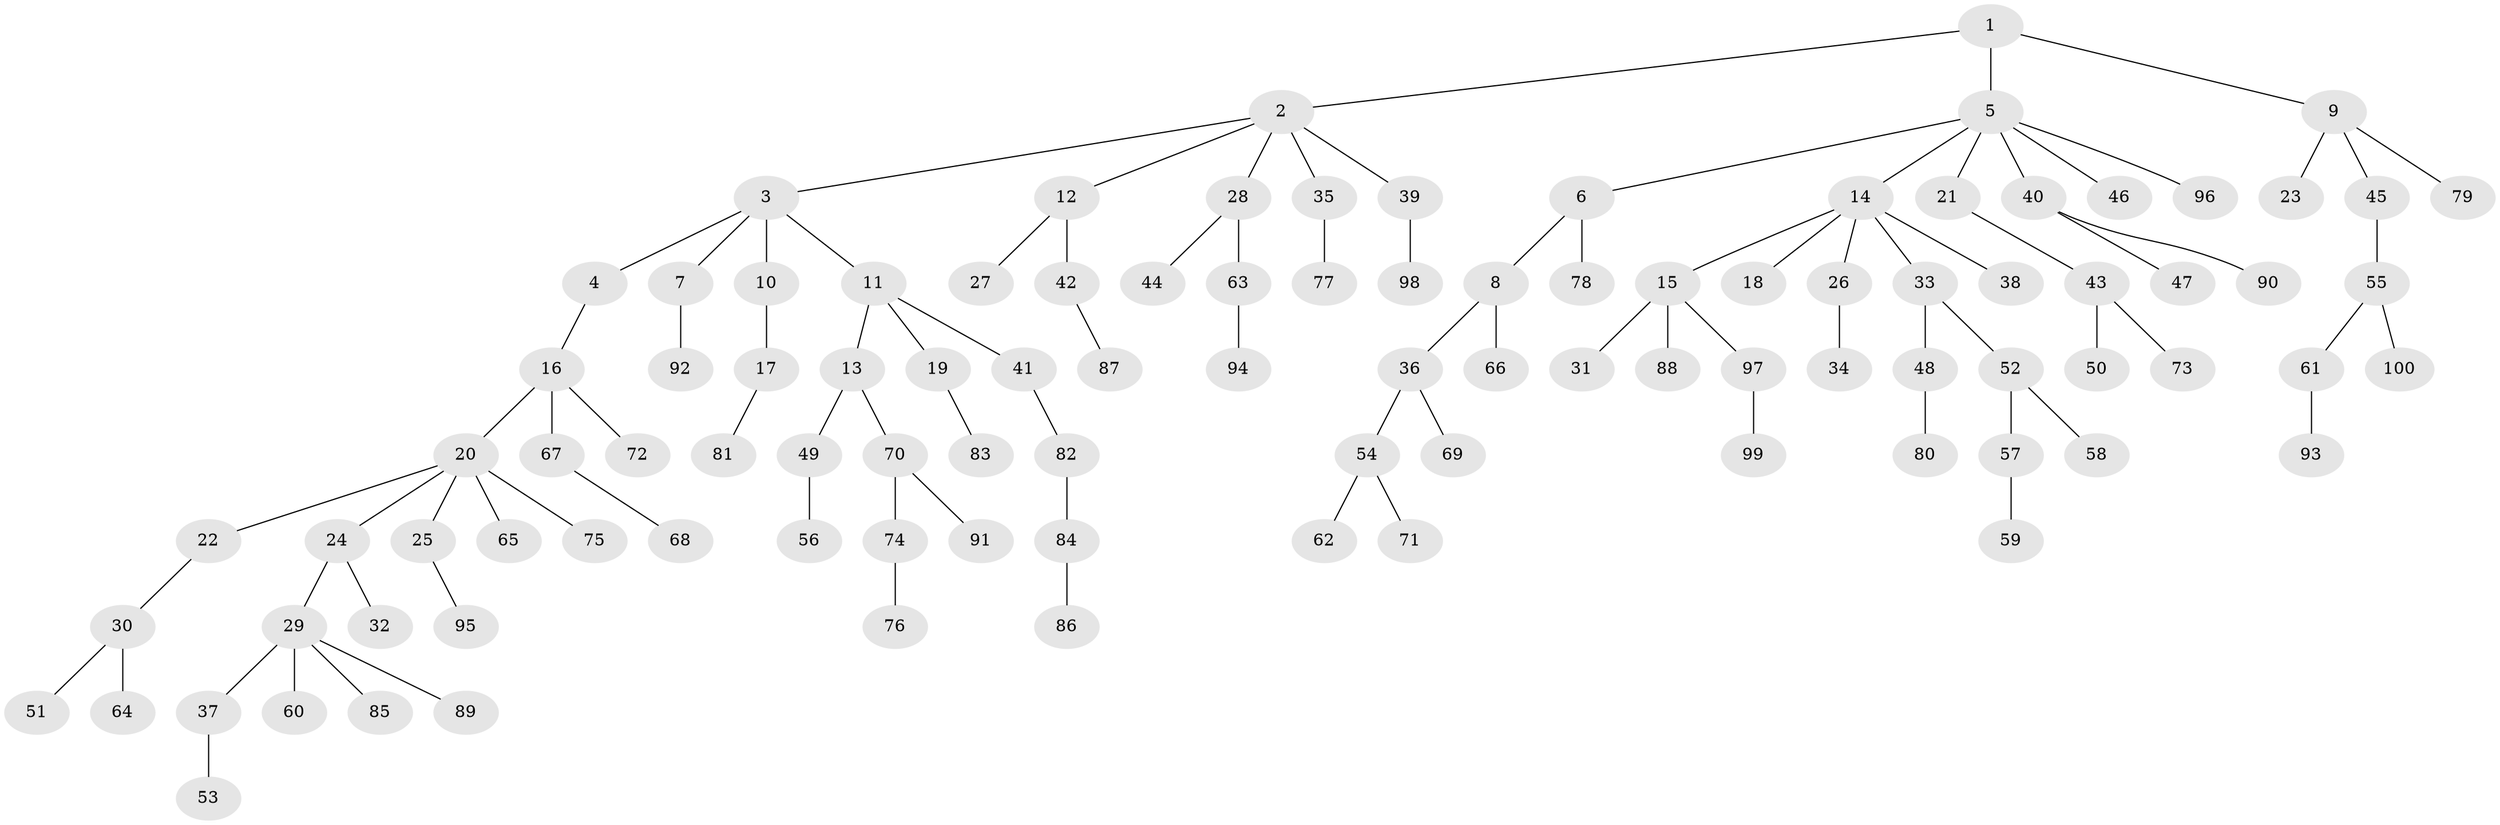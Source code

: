 // Generated by graph-tools (version 1.1) at 2025/38/02/21/25 10:38:55]
// undirected, 100 vertices, 99 edges
graph export_dot {
graph [start="1"]
  node [color=gray90,style=filled];
  1;
  2;
  3;
  4;
  5;
  6;
  7;
  8;
  9;
  10;
  11;
  12;
  13;
  14;
  15;
  16;
  17;
  18;
  19;
  20;
  21;
  22;
  23;
  24;
  25;
  26;
  27;
  28;
  29;
  30;
  31;
  32;
  33;
  34;
  35;
  36;
  37;
  38;
  39;
  40;
  41;
  42;
  43;
  44;
  45;
  46;
  47;
  48;
  49;
  50;
  51;
  52;
  53;
  54;
  55;
  56;
  57;
  58;
  59;
  60;
  61;
  62;
  63;
  64;
  65;
  66;
  67;
  68;
  69;
  70;
  71;
  72;
  73;
  74;
  75;
  76;
  77;
  78;
  79;
  80;
  81;
  82;
  83;
  84;
  85;
  86;
  87;
  88;
  89;
  90;
  91;
  92;
  93;
  94;
  95;
  96;
  97;
  98;
  99;
  100;
  1 -- 2;
  1 -- 5;
  1 -- 9;
  2 -- 3;
  2 -- 12;
  2 -- 28;
  2 -- 35;
  2 -- 39;
  3 -- 4;
  3 -- 7;
  3 -- 10;
  3 -- 11;
  4 -- 16;
  5 -- 6;
  5 -- 14;
  5 -- 21;
  5 -- 40;
  5 -- 46;
  5 -- 96;
  6 -- 8;
  6 -- 78;
  7 -- 92;
  8 -- 36;
  8 -- 66;
  9 -- 23;
  9 -- 45;
  9 -- 79;
  10 -- 17;
  11 -- 13;
  11 -- 19;
  11 -- 41;
  12 -- 27;
  12 -- 42;
  13 -- 49;
  13 -- 70;
  14 -- 15;
  14 -- 18;
  14 -- 26;
  14 -- 33;
  14 -- 38;
  15 -- 31;
  15 -- 88;
  15 -- 97;
  16 -- 20;
  16 -- 67;
  16 -- 72;
  17 -- 81;
  19 -- 83;
  20 -- 22;
  20 -- 24;
  20 -- 25;
  20 -- 65;
  20 -- 75;
  21 -- 43;
  22 -- 30;
  24 -- 29;
  24 -- 32;
  25 -- 95;
  26 -- 34;
  28 -- 44;
  28 -- 63;
  29 -- 37;
  29 -- 60;
  29 -- 85;
  29 -- 89;
  30 -- 51;
  30 -- 64;
  33 -- 48;
  33 -- 52;
  35 -- 77;
  36 -- 54;
  36 -- 69;
  37 -- 53;
  39 -- 98;
  40 -- 47;
  40 -- 90;
  41 -- 82;
  42 -- 87;
  43 -- 50;
  43 -- 73;
  45 -- 55;
  48 -- 80;
  49 -- 56;
  52 -- 57;
  52 -- 58;
  54 -- 62;
  54 -- 71;
  55 -- 61;
  55 -- 100;
  57 -- 59;
  61 -- 93;
  63 -- 94;
  67 -- 68;
  70 -- 74;
  70 -- 91;
  74 -- 76;
  82 -- 84;
  84 -- 86;
  97 -- 99;
}
